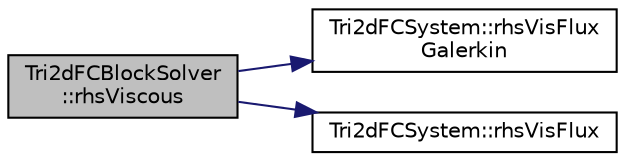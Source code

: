digraph "Tri2dFCBlockSolver::rhsViscous"
{
  edge [fontname="Helvetica",fontsize="10",labelfontname="Helvetica",labelfontsize="10"];
  node [fontname="Helvetica",fontsize="10",shape=record];
  rankdir="LR";
  Node1 [label="Tri2dFCBlockSolver\l::rhsViscous",height=0.2,width=0.4,color="black", fillcolor="grey75", style="filled" fontcolor="black"];
  Node1 -> Node2 [color="midnightblue",fontsize="10",style="solid",fontname="Helvetica"];
  Node2 [label="Tri2dFCSystem::rhsVisFlux\lGalerkin",height=0.2,width=0.4,color="black", fillcolor="white", style="filled",URL="$classTri2dFCSystem.html#a6eb1dc70abd5f4c5e6d7c2846616bc70",tooltip="Computes viscous flux using the Galerkin method on triangles. "];
  Node1 -> Node3 [color="midnightblue",fontsize="10",style="solid",fontname="Helvetica"];
  Node3 [label="Tri2dFCSystem::rhsVisFlux",height=0.2,width=0.4,color="black", fillcolor="white", style="filled",URL="$classTri2dFCSystem.html#a0473a1869d4e41ca14704d1729fc12e0",tooltip="Computes the X/Y-viscous flux. "];
}
